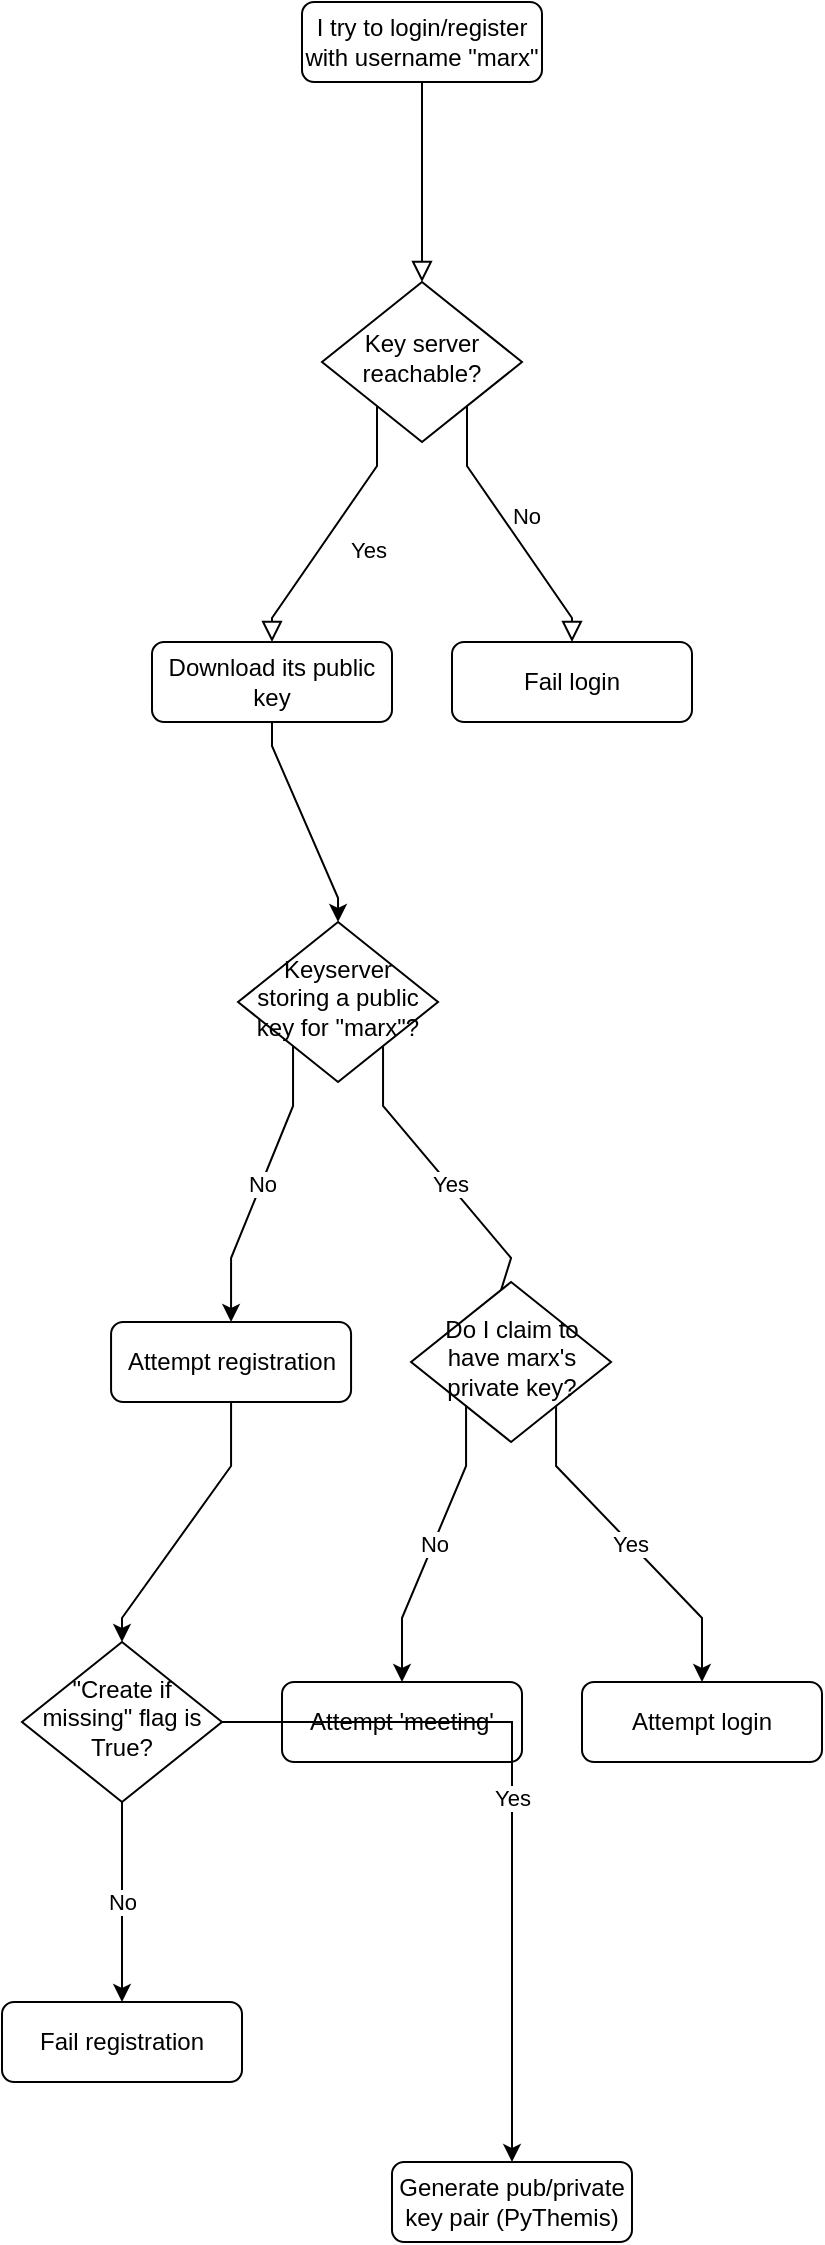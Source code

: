 <mxfile version="13.6.6" type="github">
  <diagram id="C5RBs43oDa-KdzZeNtuy" name="Page-1">
    <mxGraphModel dx="1733" dy="752" grid="1" gridSize="10" guides="1" tooltips="1" connect="1" arrows="1" fold="1" page="1" pageScale="1" pageWidth="827" pageHeight="1169" math="0" shadow="0">
      <root>
        <mxCell id="WIyWlLk6GJQsqaUBKTNV-0" />
        <mxCell id="WIyWlLk6GJQsqaUBKTNV-1" parent="WIyWlLk6GJQsqaUBKTNV-0" />
        <mxCell id="WIyWlLk6GJQsqaUBKTNV-2" value="" style="rounded=0;html=1;jettySize=auto;orthogonalLoop=1;fontSize=11;endArrow=block;endFill=0;endSize=8;strokeWidth=1;shadow=0;labelBackgroundColor=none;edgeStyle=orthogonalEdgeStyle;noEdgeStyle=1;orthogonal=1;" parent="WIyWlLk6GJQsqaUBKTNV-1" source="WIyWlLk6GJQsqaUBKTNV-3" target="WIyWlLk6GJQsqaUBKTNV-6" edge="1">
          <mxGeometry relative="1" as="geometry">
            <Array as="points">
              <mxPoint x="200" y="52" />
              <mxPoint x="200" y="128" />
            </Array>
          </mxGeometry>
        </mxCell>
        <mxCell id="WIyWlLk6GJQsqaUBKTNV-3" value="I try to login/register with username &quot;marx&quot;" style="rounded=1;whiteSpace=wrap;html=1;fontSize=12;glass=0;strokeWidth=1;shadow=0;" parent="WIyWlLk6GJQsqaUBKTNV-1" vertex="1">
          <mxGeometry x="140" width="120" height="40" as="geometry" />
        </mxCell>
        <mxCell id="WIyWlLk6GJQsqaUBKTNV-4" value="Yes" style="rounded=0;html=1;jettySize=auto;orthogonalLoop=1;fontSize=11;endArrow=block;endFill=0;endSize=8;strokeWidth=1;shadow=0;labelBackgroundColor=none;edgeStyle=orthogonalEdgeStyle;noEdgeStyle=1;orthogonal=1;" parent="WIyWlLk6GJQsqaUBKTNV-1" source="WIyWlLk6GJQsqaUBKTNV-6" target="UarGHlLd0uthddKlq-wd-3" edge="1">
          <mxGeometry y="20" relative="1" as="geometry">
            <mxPoint as="offset" />
            <mxPoint x="60" y="331.538" as="targetPoint" />
            <Array as="points">
              <mxPoint x="177.5" y="232" />
              <mxPoint x="125" y="308" />
            </Array>
          </mxGeometry>
        </mxCell>
        <mxCell id="WIyWlLk6GJQsqaUBKTNV-5" value="No" style="edgeStyle=orthogonalEdgeStyle;rounded=0;html=1;jettySize=auto;orthogonalLoop=1;fontSize=11;endArrow=block;endFill=0;endSize=8;strokeWidth=1;shadow=0;labelBackgroundColor=none;noEdgeStyle=1;orthogonal=1;" parent="WIyWlLk6GJQsqaUBKTNV-1" source="WIyWlLk6GJQsqaUBKTNV-6" target="WIyWlLk6GJQsqaUBKTNV-7" edge="1">
          <mxGeometry y="10" relative="1" as="geometry">
            <mxPoint as="offset" />
            <Array as="points">
              <mxPoint x="222.5" y="232" />
              <mxPoint x="275" y="308" />
            </Array>
          </mxGeometry>
        </mxCell>
        <mxCell id="WIyWlLk6GJQsqaUBKTNV-6" value="Key server reachable?" style="rhombus;whiteSpace=wrap;html=1;shadow=0;fontFamily=Helvetica;fontSize=12;align=center;strokeWidth=1;spacing=6;spacingTop=-4;" parent="WIyWlLk6GJQsqaUBKTNV-1" vertex="1">
          <mxGeometry x="150" y="140" width="100" height="80" as="geometry" />
        </mxCell>
        <mxCell id="WIyWlLk6GJQsqaUBKTNV-7" value="Fail login" style="rounded=1;whiteSpace=wrap;html=1;fontSize=12;glass=0;strokeWidth=1;shadow=0;" parent="WIyWlLk6GJQsqaUBKTNV-1" vertex="1">
          <mxGeometry x="215" y="320" width="120" height="40" as="geometry" />
        </mxCell>
        <mxCell id="UarGHlLd0uthddKlq-wd-6" style="edgeStyle=orthogonalEdgeStyle;rounded=0;orthogonalLoop=1;jettySize=auto;html=1;noEdgeStyle=1;orthogonal=1;" edge="1" parent="WIyWlLk6GJQsqaUBKTNV-1" source="UarGHlLd0uthddKlq-wd-3" target="UarGHlLd0uthddKlq-wd-5">
          <mxGeometry relative="1" as="geometry">
            <Array as="points">
              <mxPoint x="125" y="372" />
              <mxPoint x="158.025" y="448" />
            </Array>
          </mxGeometry>
        </mxCell>
        <mxCell id="UarGHlLd0uthddKlq-wd-3" value="Download its public key" style="rounded=1;whiteSpace=wrap;html=1;fontSize=12;glass=0;strokeWidth=1;shadow=0;" vertex="1" parent="WIyWlLk6GJQsqaUBKTNV-1">
          <mxGeometry x="65" y="320" width="120" height="40" as="geometry" />
        </mxCell>
        <mxCell id="UarGHlLd0uthddKlq-wd-9" value="No" style="edgeStyle=orthogonalEdgeStyle;rounded=0;orthogonalLoop=1;jettySize=auto;html=1;noEdgeStyle=1;orthogonal=1;" edge="1" parent="WIyWlLk6GJQsqaUBKTNV-1" source="UarGHlLd0uthddKlq-wd-5" target="UarGHlLd0uthddKlq-wd-27">
          <mxGeometry relative="1" as="geometry">
            <mxPoint x="70" y="660" as="targetPoint" />
            <Array as="points">
              <mxPoint x="135.525" y="552" />
              <mxPoint x="104.537" y="628" />
            </Array>
          </mxGeometry>
        </mxCell>
        <mxCell id="UarGHlLd0uthddKlq-wd-13" value="Yes" style="edgeStyle=orthogonalEdgeStyle;rounded=0;orthogonalLoop=1;jettySize=auto;html=1;noEdgeStyle=1;orthogonal=1;entryX=0.4;entryY=0.25;entryDx=0;entryDy=0;entryPerimeter=0;" edge="1" parent="WIyWlLk6GJQsqaUBKTNV-1" source="UarGHlLd0uthddKlq-wd-5" target="UarGHlLd0uthddKlq-wd-14">
          <mxGeometry relative="1" as="geometry">
            <mxPoint x="210" y="640" as="targetPoint" />
            <Array as="points">
              <mxPoint x="180.525" y="552" />
              <mxPoint x="244.537" y="628" />
            </Array>
          </mxGeometry>
        </mxCell>
        <mxCell id="UarGHlLd0uthddKlq-wd-5" value="Keyserver storing a public key for &quot;marx&quot;?" style="rhombus;whiteSpace=wrap;html=1;shadow=0;fontFamily=Helvetica;fontSize=12;align=center;strokeWidth=1;spacing=6;spacingTop=-4;" vertex="1" parent="WIyWlLk6GJQsqaUBKTNV-1">
          <mxGeometry x="108.025" y="460" width="100" height="80" as="geometry" />
        </mxCell>
        <mxCell id="UarGHlLd0uthddKlq-wd-19" value="No" style="edgeStyle=orthogonalEdgeStyle;rounded=0;orthogonalLoop=1;jettySize=auto;html=1;noEdgeStyle=1;orthogonal=1;" edge="1" parent="WIyWlLk6GJQsqaUBKTNV-1" source="UarGHlLd0uthddKlq-wd-14" target="UarGHlLd0uthddKlq-wd-20">
          <mxGeometry relative="1" as="geometry">
            <mxPoint x="440" y="960" as="targetPoint" />
            <Array as="points">
              <mxPoint x="222.037" y="732" />
              <mxPoint x="190" y="808" />
            </Array>
          </mxGeometry>
        </mxCell>
        <mxCell id="UarGHlLd0uthddKlq-wd-31" value="Yes" style="edgeStyle=orthogonalEdgeStyle;rounded=0;orthogonalLoop=1;jettySize=auto;html=1;noEdgeStyle=1;orthogonal=1;" edge="1" parent="WIyWlLk6GJQsqaUBKTNV-1" source="UarGHlLd0uthddKlq-wd-14" target="UarGHlLd0uthddKlq-wd-29">
          <mxGeometry relative="1" as="geometry">
            <Array as="points">
              <mxPoint x="267.037" y="732" />
              <mxPoint x="340" y="808" />
            </Array>
          </mxGeometry>
        </mxCell>
        <mxCell id="UarGHlLd0uthddKlq-wd-14" value="Do I claim to have marx&#39;s private key?" style="rhombus;whiteSpace=wrap;html=1;shadow=0;fontFamily=Helvetica;fontSize=12;align=center;strokeWidth=1;spacing=6;spacingTop=-4;" vertex="1" parent="WIyWlLk6GJQsqaUBKTNV-1">
          <mxGeometry x="194.537" y="640" width="100" height="80" as="geometry" />
        </mxCell>
        <mxCell id="UarGHlLd0uthddKlq-wd-20" value="Attempt &#39;meeting&#39;" style="rounded=1;whiteSpace=wrap;html=1;fontSize=12;glass=0;strokeWidth=1;shadow=0;" vertex="1" parent="WIyWlLk6GJQsqaUBKTNV-1">
          <mxGeometry x="130" y="840" width="120" height="40" as="geometry" />
        </mxCell>
        <mxCell id="UarGHlLd0uthddKlq-wd-24" value="No" style="edgeStyle=orthogonalEdgeStyle;rounded=0;orthogonalLoop=1;jettySize=auto;html=1;noEdgeStyle=1;orthogonal=1;" edge="1" parent="WIyWlLk6GJQsqaUBKTNV-1" source="UarGHlLd0uthddKlq-wd-21" target="UarGHlLd0uthddKlq-wd-26">
          <mxGeometry relative="1" as="geometry">
            <mxPoint x="40" y="790" as="targetPoint" />
            <Array as="points">
              <mxPoint x="50" y="912" />
              <mxPoint x="50" y="988" />
            </Array>
          </mxGeometry>
        </mxCell>
        <mxCell id="UarGHlLd0uthddKlq-wd-32" value="Yes" style="edgeStyle=orthogonalEdgeStyle;rounded=0;orthogonalLoop=1;jettySize=auto;html=1;" edge="1" parent="WIyWlLk6GJQsqaUBKTNV-1" source="UarGHlLd0uthddKlq-wd-21" target="UarGHlLd0uthddKlq-wd-33">
          <mxGeometry relative="1" as="geometry">
            <mxPoint x="220" y="1040" as="targetPoint" />
          </mxGeometry>
        </mxCell>
        <mxCell id="UarGHlLd0uthddKlq-wd-21" value="&quot;Create if missing&quot; flag is True?" style="rhombus;whiteSpace=wrap;html=1;shadow=0;fontFamily=Helvetica;fontSize=12;align=center;strokeWidth=1;spacing=6;spacingTop=-4;" vertex="1" parent="WIyWlLk6GJQsqaUBKTNV-1">
          <mxGeometry y="820" width="100" height="80" as="geometry" />
        </mxCell>
        <mxCell id="UarGHlLd0uthddKlq-wd-26" value="Fail registration" style="rounded=1;whiteSpace=wrap;html=1;fontSize=12;glass=0;strokeWidth=1;shadow=0;" vertex="1" parent="WIyWlLk6GJQsqaUBKTNV-1">
          <mxGeometry x="-10" y="1000" width="120" height="40" as="geometry" />
        </mxCell>
        <mxCell id="UarGHlLd0uthddKlq-wd-28" style="edgeStyle=orthogonalEdgeStyle;rounded=0;orthogonalLoop=1;jettySize=auto;html=1;noEdgeStyle=1;orthogonal=1;" edge="1" parent="WIyWlLk6GJQsqaUBKTNV-1" source="UarGHlLd0uthddKlq-wd-27" target="UarGHlLd0uthddKlq-wd-21">
          <mxGeometry relative="1" as="geometry">
            <Array as="points">
              <mxPoint x="104.537" y="732" />
              <mxPoint x="50" y="808" />
            </Array>
          </mxGeometry>
        </mxCell>
        <mxCell id="UarGHlLd0uthddKlq-wd-27" value="Attempt registration" style="rounded=1;whiteSpace=wrap;html=1;fontSize=12;glass=0;strokeWidth=1;shadow=0;" vertex="1" parent="WIyWlLk6GJQsqaUBKTNV-1">
          <mxGeometry x="44.537" y="660" width="120" height="40" as="geometry" />
        </mxCell>
        <mxCell id="UarGHlLd0uthddKlq-wd-29" value="Attempt login" style="rounded=1;whiteSpace=wrap;html=1;fontSize=12;glass=0;strokeWidth=1;shadow=0;" vertex="1" parent="WIyWlLk6GJQsqaUBKTNV-1">
          <mxGeometry x="280" y="840" width="120" height="40" as="geometry" />
        </mxCell>
        <mxCell id="UarGHlLd0uthddKlq-wd-33" value="Generate pub/private key pair (PyThemis)" style="rounded=1;whiteSpace=wrap;html=1;fontSize=12;glass=0;strokeWidth=1;shadow=0;" vertex="1" parent="WIyWlLk6GJQsqaUBKTNV-1">
          <mxGeometry x="184.997" y="1080" width="120" height="40" as="geometry" />
        </mxCell>
      </root>
    </mxGraphModel>
  </diagram>
</mxfile>
